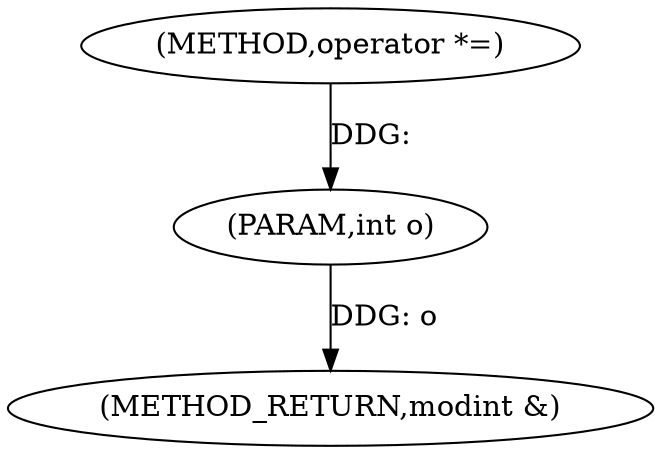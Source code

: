 digraph "operator *=" {  
"1000386" [label = "(METHOD,operator *=)" ]
"1000391" [label = "(METHOD_RETURN,modint &)" ]
"1000387" [label = "(PARAM,int o)" ]
  "1000387" -> "1000391"  [ label = "DDG: o"] 
  "1000386" -> "1000387"  [ label = "DDG: "] 
}
